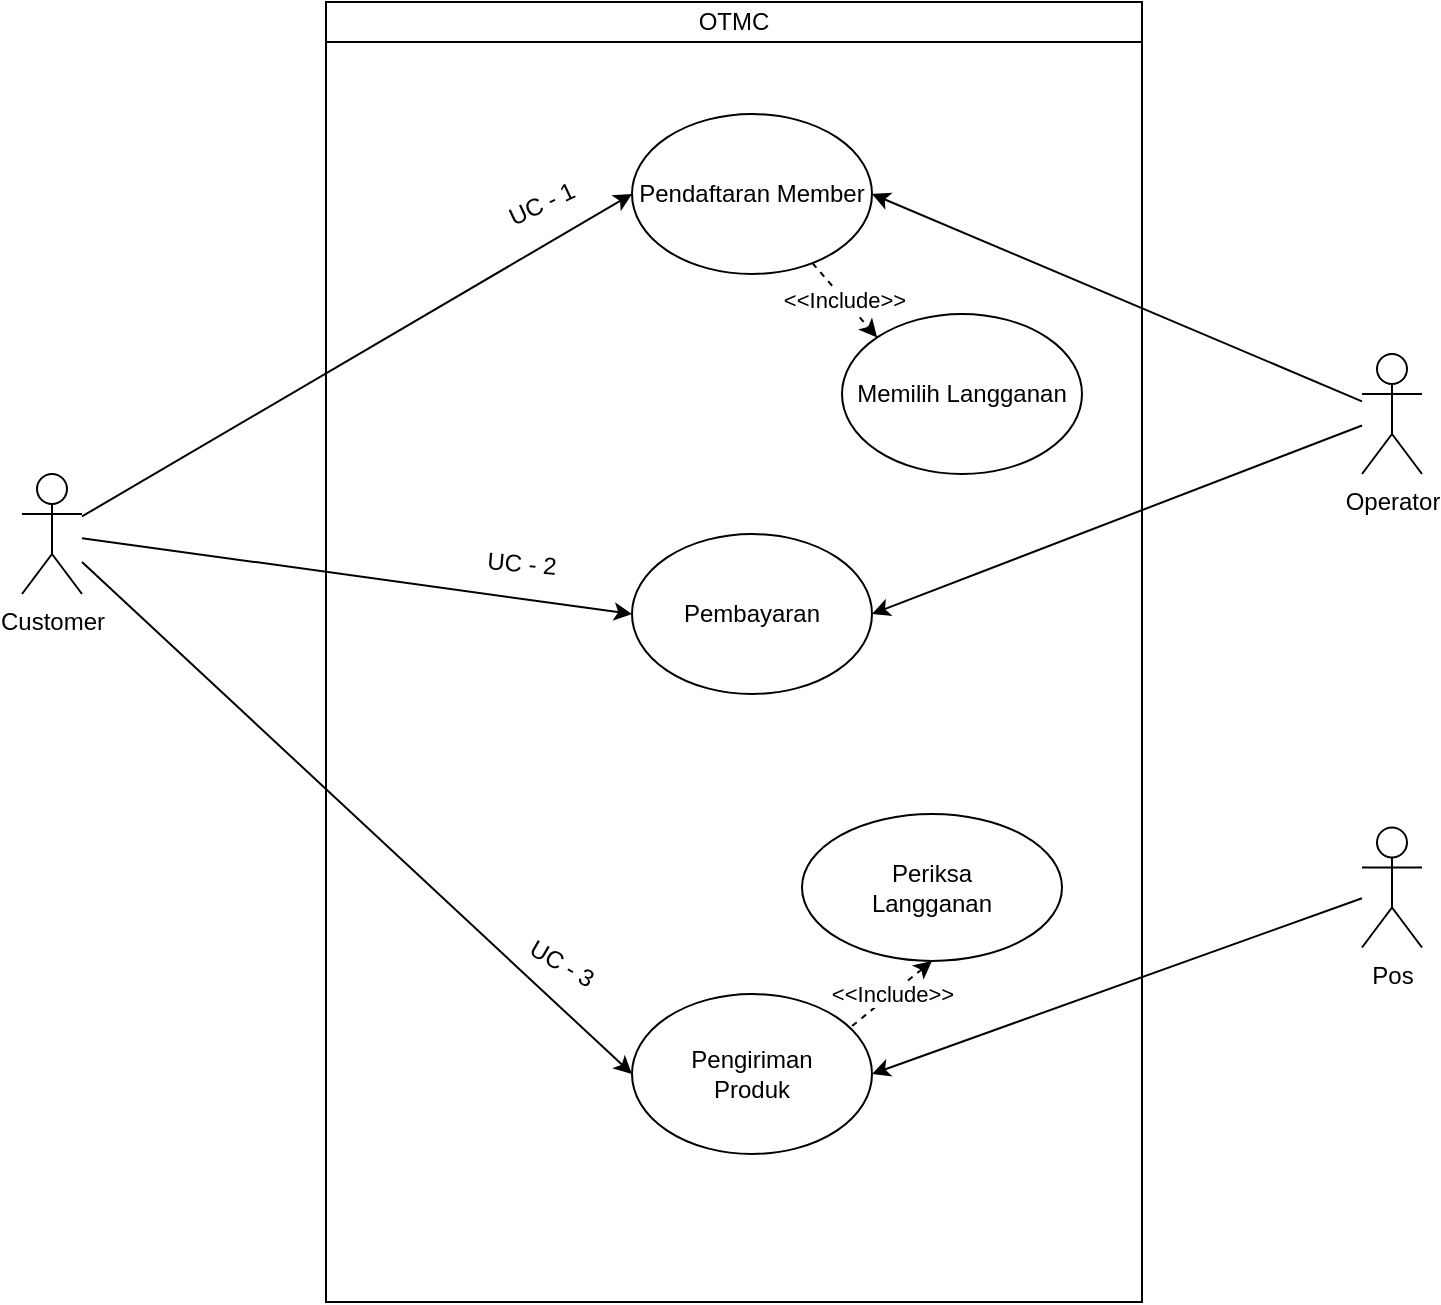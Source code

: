 <mxfile version="16.2.6" type="github" pages="2">
  <diagram id="5KZukYB-vOgicKCg5e1S" name="Use_Case">
    <mxGraphModel dx="1902" dy="1019" grid="1" gridSize="10" guides="1" tooltips="1" connect="1" arrows="1" fold="1" page="1" pageScale="1" pageWidth="1169" pageHeight="827" math="0" shadow="0">
      <root>
        <mxCell id="0" />
        <mxCell id="1" parent="0" />
        <mxCell id="iH32F3Ja712NYHw98OeO-2" value="" style="rounded=0;whiteSpace=wrap;html=1;" parent="1" vertex="1">
          <mxGeometry x="382" y="74" width="408" height="630" as="geometry" />
        </mxCell>
        <mxCell id="iH32F3Ja712NYHw98OeO-6" style="rounded=0;orthogonalLoop=1;jettySize=auto;html=1;entryX=0;entryY=0.5;entryDx=0;entryDy=0;" parent="1" source="iH32F3Ja712NYHw98OeO-3" target="iH32F3Ja712NYHw98OeO-5" edge="1">
          <mxGeometry relative="1" as="geometry" />
        </mxCell>
        <mxCell id="iH32F3Ja712NYHw98OeO-11" style="rounded=0;orthogonalLoop=1;jettySize=auto;html=1;entryX=0;entryY=0.5;entryDx=0;entryDy=0;endArrow=classic;endFill=1;" parent="1" source="iH32F3Ja712NYHw98OeO-3" target="iH32F3Ja712NYHw98OeO-8" edge="1">
          <mxGeometry relative="1" as="geometry" />
        </mxCell>
        <mxCell id="R7AcL8l80TUTKIZmGF8t-13" style="edgeStyle=none;rounded=0;orthogonalLoop=1;jettySize=auto;html=1;entryX=0;entryY=0.5;entryDx=0;entryDy=0;" edge="1" parent="1" source="iH32F3Ja712NYHw98OeO-3" target="R7AcL8l80TUTKIZmGF8t-12">
          <mxGeometry relative="1" as="geometry" />
        </mxCell>
        <mxCell id="iH32F3Ja712NYHw98OeO-3" value="Customer" style="shape=umlActor;verticalLabelPosition=bottom;verticalAlign=top;html=1;outlineConnect=0;" parent="1" vertex="1">
          <mxGeometry x="230" y="290" width="30" height="60" as="geometry" />
        </mxCell>
        <mxCell id="iH32F3Ja712NYHw98OeO-13" style="edgeStyle=none;rounded=0;orthogonalLoop=1;jettySize=auto;html=1;entryX=1;entryY=0.5;entryDx=0;entryDy=0;endArrow=classic;endFill=1;" parent="1" source="iH32F3Ja712NYHw98OeO-4" target="iH32F3Ja712NYHw98OeO-5" edge="1">
          <mxGeometry relative="1" as="geometry" />
        </mxCell>
        <mxCell id="R7AcL8l80TUTKIZmGF8t-14" style="edgeStyle=none;rounded=0;orthogonalLoop=1;jettySize=auto;html=1;entryX=1;entryY=0.5;entryDx=0;entryDy=0;" edge="1" parent="1" source="iH32F3Ja712NYHw98OeO-4" target="R7AcL8l80TUTKIZmGF8t-12">
          <mxGeometry relative="1" as="geometry" />
        </mxCell>
        <mxCell id="iH32F3Ja712NYHw98OeO-4" value="Operator" style="shape=umlActor;verticalLabelPosition=bottom;verticalAlign=top;html=1;outlineConnect=0;" parent="1" vertex="1">
          <mxGeometry x="900" y="230" width="30" height="60" as="geometry" />
        </mxCell>
        <mxCell id="R7AcL8l80TUTKIZmGF8t-11" value="&amp;lt;&amp;lt;Include&amp;gt;&amp;gt;" style="edgeStyle=none;rounded=0;orthogonalLoop=1;jettySize=auto;html=1;entryX=0;entryY=0;entryDx=0;entryDy=0;dashed=1;" edge="1" parent="1" source="iH32F3Ja712NYHw98OeO-5" target="iH32F3Ja712NYHw98OeO-7">
          <mxGeometry relative="1" as="geometry" />
        </mxCell>
        <mxCell id="iH32F3Ja712NYHw98OeO-5" value="&lt;div&gt;Pendaftaran Member&lt;/div&gt;" style="ellipse;whiteSpace=wrap;html=1;" parent="1" vertex="1">
          <mxGeometry x="535" y="110" width="120" height="80" as="geometry" />
        </mxCell>
        <mxCell id="iH32F3Ja712NYHw98OeO-7" value="&lt;div&gt;Memilih Langganan&lt;/div&gt;" style="ellipse;whiteSpace=wrap;html=1;" parent="1" vertex="1">
          <mxGeometry x="640" y="210" width="120" height="80" as="geometry" />
        </mxCell>
        <mxCell id="R7AcL8l80TUTKIZmGF8t-2" value="&amp;lt;&amp;lt;Include&amp;gt;&amp;gt;" style="rounded=0;orthogonalLoop=1;jettySize=auto;html=1;entryX=0.5;entryY=1;entryDx=0;entryDy=0;startArrow=none;exitX=0.917;exitY=0.2;exitDx=0;exitDy=0;exitPerimeter=0;dashed=1;" edge="1" parent="1" source="iH32F3Ja712NYHw98OeO-8" target="R7AcL8l80TUTKIZmGF8t-1">
          <mxGeometry relative="1" as="geometry">
            <Array as="points" />
          </mxGeometry>
        </mxCell>
        <mxCell id="iH32F3Ja712NYHw98OeO-8" value="Pengiriman&lt;div&gt;Produk&lt;/div&gt;" style="ellipse;whiteSpace=wrap;html=1;" parent="1" vertex="1">
          <mxGeometry x="535" y="550" width="120" height="80" as="geometry" />
        </mxCell>
        <mxCell id="iH32F3Ja712NYHw98OeO-14" value="OTMC" style="rounded=0;whiteSpace=wrap;html=1;" parent="1" vertex="1">
          <mxGeometry x="382" y="54" width="408" height="20" as="geometry" />
        </mxCell>
        <mxCell id="R7AcL8l80TUTKIZmGF8t-1" value="&lt;div&gt;Periksa&lt;/div&gt;&lt;div&gt;Langganan&lt;br&gt;&lt;/div&gt;" style="ellipse;whiteSpace=wrap;html=1;" vertex="1" parent="1">
          <mxGeometry x="620" y="460" width="130" height="73.5" as="geometry" />
        </mxCell>
        <mxCell id="R7AcL8l80TUTKIZmGF8t-4" value="UC - 1" style="text;html=1;strokeColor=none;fillColor=none;align=center;verticalAlign=middle;whiteSpace=wrap;rounded=0;rotation=-25;" vertex="1" parent="1">
          <mxGeometry x="460" y="140" width="60" height="30" as="geometry" />
        </mxCell>
        <mxCell id="R7AcL8l80TUTKIZmGF8t-7" value="UC - 2" style="text;html=1;strokeColor=none;fillColor=none;align=center;verticalAlign=middle;whiteSpace=wrap;rounded=0;rotation=5;" vertex="1" parent="1">
          <mxGeometry x="450" y="320" width="60" height="30" as="geometry" />
        </mxCell>
        <mxCell id="R7AcL8l80TUTKIZmGF8t-17" style="edgeStyle=none;rounded=0;orthogonalLoop=1;jettySize=auto;html=1;entryX=1;entryY=0.5;entryDx=0;entryDy=0;" edge="1" parent="1" source="R7AcL8l80TUTKIZmGF8t-8" target="iH32F3Ja712NYHw98OeO-8">
          <mxGeometry relative="1" as="geometry" />
        </mxCell>
        <mxCell id="R7AcL8l80TUTKIZmGF8t-8" value="Pos" style="shape=umlActor;verticalLabelPosition=bottom;verticalAlign=top;html=1;outlineConnect=0;" vertex="1" parent="1">
          <mxGeometry x="900" y="466.75" width="30" height="60" as="geometry" />
        </mxCell>
        <mxCell id="R7AcL8l80TUTKIZmGF8t-12" value="Pembayaran" style="ellipse;whiteSpace=wrap;html=1;" vertex="1" parent="1">
          <mxGeometry x="535" y="320" width="120" height="80" as="geometry" />
        </mxCell>
        <mxCell id="R7AcL8l80TUTKIZmGF8t-15" value="UC - 3" style="text;html=1;strokeColor=none;fillColor=none;align=center;verticalAlign=middle;whiteSpace=wrap;rounded=0;rotation=30;" vertex="1" parent="1">
          <mxGeometry x="470" y="520" width="60" height="30" as="geometry" />
        </mxCell>
      </root>
    </mxGraphModel>
  </diagram>
  <diagram id="jAcBPshBVApu7sfzW5zK" name="Class_Diagram">
    <mxGraphModel dx="1902" dy="1019" grid="1" gridSize="10" guides="1" tooltips="1" connect="1" arrows="1" fold="1" page="1" pageScale="1" pageWidth="1169" pageHeight="827" math="0" shadow="0">
      <root>
        <mxCell id="EjlfljSVDoqXhnCdeqtV-0" />
        <mxCell id="EjlfljSVDoqXhnCdeqtV-1" parent="EjlfljSVDoqXhnCdeqtV-0" />
        <mxCell id="iLiBXCcqP8bcQm9kTHLy-0" value="Operator" style="swimlane;fontStyle=1;align=center;verticalAlign=top;childLayout=stackLayout;horizontal=1;startSize=26;horizontalStack=0;resizeParent=1;resizeParentMax=0;resizeLast=0;collapsible=1;marginBottom=0;" vertex="1" parent="EjlfljSVDoqXhnCdeqtV-1">
          <mxGeometry x="720" y="198" width="160" height="170" as="geometry" />
        </mxCell>
        <mxCell id="iLiBXCcqP8bcQm9kTHLy-1" value="-Id : Integer&#xa;- Name : Varchar&#xa;- Password : Varchar&#xa;" style="text;strokeColor=none;fillColor=none;align=left;verticalAlign=top;spacingLeft=4;spacingRight=4;overflow=hidden;rotatable=0;points=[[0,0.5],[1,0.5]];portConstraint=eastwest;" vertex="1" parent="iLiBXCcqP8bcQm9kTHLy-0">
          <mxGeometry y="26" width="160" height="64" as="geometry" />
        </mxCell>
        <mxCell id="iLiBXCcqP8bcQm9kTHLy-2" value="" style="line;strokeWidth=1;fillColor=none;align=left;verticalAlign=middle;spacingTop=-1;spacingLeft=3;spacingRight=3;rotatable=0;labelPosition=right;points=[];portConstraint=eastwest;" vertex="1" parent="iLiBXCcqP8bcQm9kTHLy-0">
          <mxGeometry y="90" width="160" height="8" as="geometry" />
        </mxCell>
        <mxCell id="iLiBXCcqP8bcQm9kTHLy-3" value="+ createVA()&#xa;+ addNewCustomer()&#xa;+ modifyCustomer()&#xa;+ &#xa;" style="text;strokeColor=none;fillColor=none;align=left;verticalAlign=top;spacingLeft=4;spacingRight=4;overflow=hidden;rotatable=0;points=[[0,0.5],[1,0.5]];portConstraint=eastwest;" vertex="1" parent="iLiBXCcqP8bcQm9kTHLy-0">
          <mxGeometry y="98" width="160" height="72" as="geometry" />
        </mxCell>
        <mxCell id="rdbrzUH5tiRKDGOBsmFA-0" value="Data_Cust" style="swimlane;fontStyle=1;align=center;verticalAlign=top;childLayout=stackLayout;horizontal=1;startSize=26;horizontalStack=0;resizeParent=1;resizeParentMax=0;resizeLast=0;collapsible=1;marginBottom=0;" vertex="1" parent="EjlfljSVDoqXhnCdeqtV-1">
          <mxGeometry x="220" y="460" width="160" height="124" as="geometry" />
        </mxCell>
        <mxCell id="rdbrzUH5tiRKDGOBsmFA-1" value="- Id : Integer&#xa;- Paket : Varchar&#xa;- Total_paket : Integer&#xa;- Address : Varchar&#xa;" style="text;strokeColor=none;fillColor=none;align=left;verticalAlign=top;spacingLeft=4;spacingRight=4;overflow=hidden;rotatable=0;points=[[0,0.5],[1,0.5]];portConstraint=eastwest;" vertex="1" parent="rdbrzUH5tiRKDGOBsmFA-0">
          <mxGeometry y="26" width="160" height="64" as="geometry" />
        </mxCell>
        <mxCell id="rdbrzUH5tiRKDGOBsmFA-2" value="" style="line;strokeWidth=1;fillColor=none;align=left;verticalAlign=middle;spacingTop=-1;spacingLeft=3;spacingRight=3;rotatable=0;labelPosition=right;points=[];portConstraint=eastwest;" vertex="1" parent="rdbrzUH5tiRKDGOBsmFA-0">
          <mxGeometry y="90" width="160" height="8" as="geometry" />
        </mxCell>
        <mxCell id="rdbrzUH5tiRKDGOBsmFA-3" value="+DisplayLangganan()" style="text;strokeColor=none;fillColor=none;align=left;verticalAlign=top;spacingLeft=4;spacingRight=4;overflow=hidden;rotatable=0;points=[[0,0.5],[1,0.5]];portConstraint=eastwest;" vertex="1" parent="rdbrzUH5tiRKDGOBsmFA-0">
          <mxGeometry y="98" width="160" height="26" as="geometry" />
        </mxCell>
        <mxCell id="rdbrzUH5tiRKDGOBsmFA-4" value="Pos" style="swimlane;fontStyle=1;align=center;verticalAlign=top;childLayout=stackLayout;horizontal=1;startSize=26;horizontalStack=0;resizeParent=1;resizeParentMax=0;resizeLast=0;collapsible=1;marginBottom=0;" vertex="1" parent="EjlfljSVDoqXhnCdeqtV-1">
          <mxGeometry x="710" y="470" width="160" height="104" as="geometry" />
        </mxCell>
        <mxCell id="rdbrzUH5tiRKDGOBsmFA-5" value="- Id : Integer&#xa;- Name : Varchar" style="text;strokeColor=none;fillColor=none;align=left;verticalAlign=top;spacingLeft=4;spacingRight=4;overflow=hidden;rotatable=0;points=[[0,0.5],[1,0.5]];portConstraint=eastwest;" vertex="1" parent="rdbrzUH5tiRKDGOBsmFA-4">
          <mxGeometry y="26" width="160" height="44" as="geometry" />
        </mxCell>
        <mxCell id="rdbrzUH5tiRKDGOBsmFA-6" value="" style="line;strokeWidth=1;fillColor=none;align=left;verticalAlign=middle;spacingTop=-1;spacingLeft=3;spacingRight=3;rotatable=0;labelPosition=right;points=[];portConstraint=eastwest;" vertex="1" parent="rdbrzUH5tiRKDGOBsmFA-4">
          <mxGeometry y="70" width="160" height="8" as="geometry" />
        </mxCell>
        <mxCell id="rdbrzUH5tiRKDGOBsmFA-7" value="+getData_Cust()" style="text;strokeColor=none;fillColor=none;align=left;verticalAlign=top;spacingLeft=4;spacingRight=4;overflow=hidden;rotatable=0;points=[[0,0.5],[1,0.5]];portConstraint=eastwest;" vertex="1" parent="rdbrzUH5tiRKDGOBsmFA-4">
          <mxGeometry y="78" width="160" height="26" as="geometry" />
        </mxCell>
        <mxCell id="rdbrzUH5tiRKDGOBsmFA-8" value="Customer" style="swimlane;fontStyle=1;align=center;verticalAlign=top;childLayout=stackLayout;horizontal=1;startSize=26;horizontalStack=0;resizeParent=1;resizeParentMax=0;resizeLast=0;collapsible=1;marginBottom=0;" vertex="1" parent="EjlfljSVDoqXhnCdeqtV-1">
          <mxGeometry x="180" y="200" width="220" height="166" as="geometry" />
        </mxCell>
        <mxCell id="rdbrzUH5tiRKDGOBsmFA-9" value="- Id : Integer&#xa;- Name : Varchar&#xa;- Address : Varchar&#xa;- Lama_langganan : Integer&#xa;- Paket : Varchar&#xa;- Total_paket : Integer&#xa;" style="text;strokeColor=none;fillColor=none;align=left;verticalAlign=top;spacingLeft=4;spacingRight=4;overflow=hidden;rotatable=0;points=[[0,0.5],[1,0.5]];portConstraint=eastwest;" vertex="1" parent="rdbrzUH5tiRKDGOBsmFA-8">
          <mxGeometry y="26" width="220" height="106" as="geometry" />
        </mxCell>
        <mxCell id="rdbrzUH5tiRKDGOBsmFA-10" value="" style="line;strokeWidth=1;fillColor=none;align=left;verticalAlign=middle;spacingTop=-1;spacingLeft=3;spacingRight=3;rotatable=0;labelPosition=right;points=[];portConstraint=eastwest;" vertex="1" parent="rdbrzUH5tiRKDGOBsmFA-8">
          <mxGeometry y="132" width="220" height="8" as="geometry" />
        </mxCell>
        <mxCell id="rdbrzUH5tiRKDGOBsmFA-11" value="+ payVA()" style="text;strokeColor=none;fillColor=none;align=left;verticalAlign=top;spacingLeft=4;spacingRight=4;overflow=hidden;rotatable=0;points=[[0,0.5],[1,0.5]];portConstraint=eastwest;" vertex="1" parent="rdbrzUH5tiRKDGOBsmFA-8">
          <mxGeometry y="140" width="220" height="26" as="geometry" />
        </mxCell>
        <mxCell id="rdbrzUH5tiRKDGOBsmFA-39" style="edgeStyle=none;rounded=0;orthogonalLoop=1;jettySize=auto;html=1;entryX=0.469;entryY=1.115;entryDx=0;entryDy=0;entryPerimeter=0;" edge="1" parent="EjlfljSVDoqXhnCdeqtV-1" source="rdbrzUH5tiRKDGOBsmFA-28" target="rdbrzUH5tiRKDGOBsmFA-3">
          <mxGeometry relative="1" as="geometry" />
        </mxCell>
        <mxCell id="rdbrzUH5tiRKDGOBsmFA-28" value="Produk" style="swimlane;fontStyle=1;align=center;verticalAlign=top;childLayout=stackLayout;horizontal=1;startSize=26;horizontalStack=0;resizeParent=1;resizeParentMax=0;resizeLast=0;collapsible=1;marginBottom=0;" vertex="1" parent="EjlfljSVDoqXhnCdeqtV-1">
          <mxGeometry x="130" y="660" width="160" height="104" as="geometry" />
        </mxCell>
        <mxCell id="rdbrzUH5tiRKDGOBsmFA-29" value="- NamaProduk : Varchar&#xa;- BeratProduk : Integer&#xa;" style="text;strokeColor=none;fillColor=none;align=left;verticalAlign=top;spacingLeft=4;spacingRight=4;overflow=hidden;rotatable=0;points=[[0,0.5],[1,0.5]];portConstraint=eastwest;" vertex="1" parent="rdbrzUH5tiRKDGOBsmFA-28">
          <mxGeometry y="26" width="160" height="44" as="geometry" />
        </mxCell>
        <mxCell id="rdbrzUH5tiRKDGOBsmFA-30" value="" style="line;strokeWidth=1;fillColor=none;align=left;verticalAlign=middle;spacingTop=-1;spacingLeft=3;spacingRight=3;rotatable=0;labelPosition=right;points=[];portConstraint=eastwest;" vertex="1" parent="rdbrzUH5tiRKDGOBsmFA-28">
          <mxGeometry y="70" width="160" height="8" as="geometry" />
        </mxCell>
        <mxCell id="rdbrzUH5tiRKDGOBsmFA-31" value="+DisplayProduk()" style="text;strokeColor=none;fillColor=none;align=left;verticalAlign=top;spacingLeft=4;spacingRight=4;overflow=hidden;rotatable=0;points=[[0,0.5],[1,0.5]];portConstraint=eastwest;" vertex="1" parent="rdbrzUH5tiRKDGOBsmFA-28">
          <mxGeometry y="78" width="160" height="26" as="geometry" />
        </mxCell>
        <mxCell id="rdbrzUH5tiRKDGOBsmFA-40" style="edgeStyle=none;rounded=0;orthogonalLoop=1;jettySize=auto;html=1;" edge="1" parent="EjlfljSVDoqXhnCdeqtV-1" source="rdbrzUH5tiRKDGOBsmFA-32" target="rdbrzUH5tiRKDGOBsmFA-3">
          <mxGeometry relative="1" as="geometry" />
        </mxCell>
        <mxCell id="rdbrzUH5tiRKDGOBsmFA-32" value="Game" style="swimlane;fontStyle=1;align=center;verticalAlign=top;childLayout=stackLayout;horizontal=1;startSize=26;horizontalStack=0;resizeParent=1;resizeParentMax=0;resizeLast=0;collapsible=1;marginBottom=0;" vertex="1" parent="EjlfljSVDoqXhnCdeqtV-1">
          <mxGeometry x="330" y="660" width="160" height="114" as="geometry" />
        </mxCell>
        <mxCell id="rdbrzUH5tiRKDGOBsmFA-33" value="- Genre : Varchar&#xa;- Nama : Varchar&#xa;" style="text;strokeColor=none;fillColor=none;align=left;verticalAlign=top;spacingLeft=4;spacingRight=4;overflow=hidden;rotatable=0;points=[[0,0.5],[1,0.5]];portConstraint=eastwest;" vertex="1" parent="rdbrzUH5tiRKDGOBsmFA-32">
          <mxGeometry y="26" width="160" height="54" as="geometry" />
        </mxCell>
        <mxCell id="rdbrzUH5tiRKDGOBsmFA-34" value="" style="line;strokeWidth=1;fillColor=none;align=left;verticalAlign=middle;spacingTop=-1;spacingLeft=3;spacingRight=3;rotatable=0;labelPosition=right;points=[];portConstraint=eastwest;" vertex="1" parent="rdbrzUH5tiRKDGOBsmFA-32">
          <mxGeometry y="80" width="160" height="8" as="geometry" />
        </mxCell>
        <mxCell id="rdbrzUH5tiRKDGOBsmFA-35" value="+DisplayGame()" style="text;strokeColor=none;fillColor=none;align=left;verticalAlign=top;spacingLeft=4;spacingRight=4;overflow=hidden;rotatable=0;points=[[0,0.5],[1,0.5]];portConstraint=eastwest;" vertex="1" parent="rdbrzUH5tiRKDGOBsmFA-32">
          <mxGeometry y="88" width="160" height="26" as="geometry" />
        </mxCell>
        <mxCell id="rdbrzUH5tiRKDGOBsmFA-41" value="" style="endArrow=block;startArrow=block;endFill=1;startFill=1;html=1;rounded=0;exitX=0.419;exitY=1.014;exitDx=0;exitDy=0;exitPerimeter=0;entryX=0.463;entryY=0;entryDx=0;entryDy=0;entryPerimeter=0;" edge="1" parent="EjlfljSVDoqXhnCdeqtV-1" source="iLiBXCcqP8bcQm9kTHLy-3" target="rdbrzUH5tiRKDGOBsmFA-4">
          <mxGeometry width="160" relative="1" as="geometry">
            <mxPoint x="760" y="440" as="sourcePoint" />
            <mxPoint x="920" y="440" as="targetPoint" />
          </mxGeometry>
        </mxCell>
        <mxCell id="rdbrzUH5tiRKDGOBsmFA-42" value="" style="endArrow=block;startArrow=block;endFill=1;startFill=1;html=1;rounded=0;entryX=-0.006;entryY=0.875;entryDx=0;entryDy=0;entryPerimeter=0;exitX=1;exitY=0.5;exitDx=0;exitDy=0;" edge="1" parent="EjlfljSVDoqXhnCdeqtV-1" source="rdbrzUH5tiRKDGOBsmFA-9" target="iLiBXCcqP8bcQm9kTHLy-1">
          <mxGeometry width="160" relative="1" as="geometry">
            <mxPoint x="410" y="279" as="sourcePoint" />
            <mxPoint x="570" y="279" as="targetPoint" />
          </mxGeometry>
        </mxCell>
        <mxCell id="rdbrzUH5tiRKDGOBsmFA-43" value="1" style="endArrow=open;html=1;endSize=12;startArrow=diamondThin;startSize=14;startFill=0;edgeStyle=orthogonalEdgeStyle;align=left;verticalAlign=bottom;rounded=0;exitX=0.545;exitY=1.154;exitDx=0;exitDy=0;exitPerimeter=0;entryX=0.5;entryY=0;entryDx=0;entryDy=0;" edge="1" parent="EjlfljSVDoqXhnCdeqtV-1" source="rdbrzUH5tiRKDGOBsmFA-11" target="rdbrzUH5tiRKDGOBsmFA-0">
          <mxGeometry x="-1" y="3" relative="1" as="geometry">
            <mxPoint x="420" y="530" as="sourcePoint" />
            <mxPoint x="580" y="530" as="targetPoint" />
            <Array as="points">
              <mxPoint x="300" y="430" />
              <mxPoint x="300" y="430" />
            </Array>
          </mxGeometry>
        </mxCell>
        <mxCell id="rdbrzUH5tiRKDGOBsmFA-44" value="" style="endArrow=block;startArrow=block;endFill=1;startFill=1;html=1;rounded=0;entryX=0;entryY=0.5;entryDx=0;entryDy=0;exitX=1;exitY=0.5;exitDx=0;exitDy=0;" edge="1" parent="EjlfljSVDoqXhnCdeqtV-1" target="rdbrzUH5tiRKDGOBsmFA-5">
          <mxGeometry width="160" relative="1" as="geometry">
            <mxPoint x="380" y="520" as="sourcePoint" />
            <mxPoint x="699.04" y="521" as="targetPoint" />
          </mxGeometry>
        </mxCell>
      </root>
    </mxGraphModel>
  </diagram>
</mxfile>
